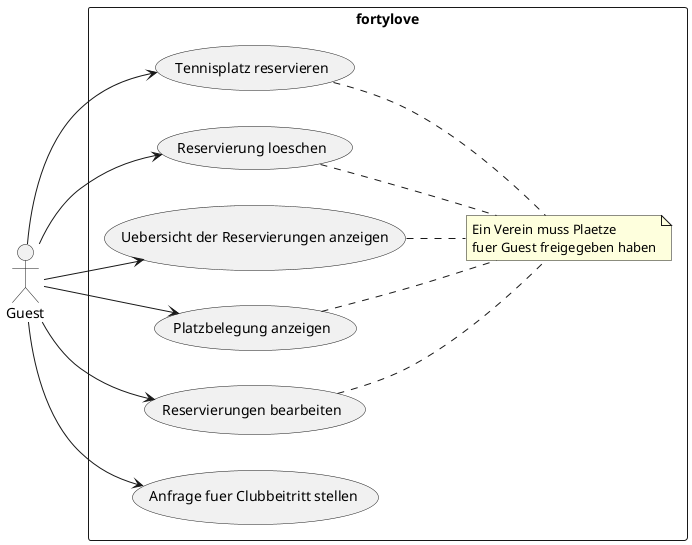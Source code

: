 @startuml
left to right direction
actor "Guest" as Actor
rectangle fortylove {
    Actor --> (Tennisplatz reservieren)
    Actor --> (Reservierung loeschen)
    Actor --> (Uebersicht der Reservierungen anzeigen)
    Actor --> (Platzbelegung anzeigen)
    Actor --> (Reservierungen bearbeiten)
    Actor --> (Anfrage fuer Clubbeitritt stellen)

    note "Ein Verein muss Plaetze\nfuer Guest freigegeben haben" as N2
    (Tennisplatz reservieren) .. N2
    (Reservierung loeschen) .. N2
    (Uebersicht der Reservierungen anzeigen) .. N2
    (Platzbelegung anzeigen) .. N2
    (Reservierungen bearbeiten) .. N2
}

@enduml






